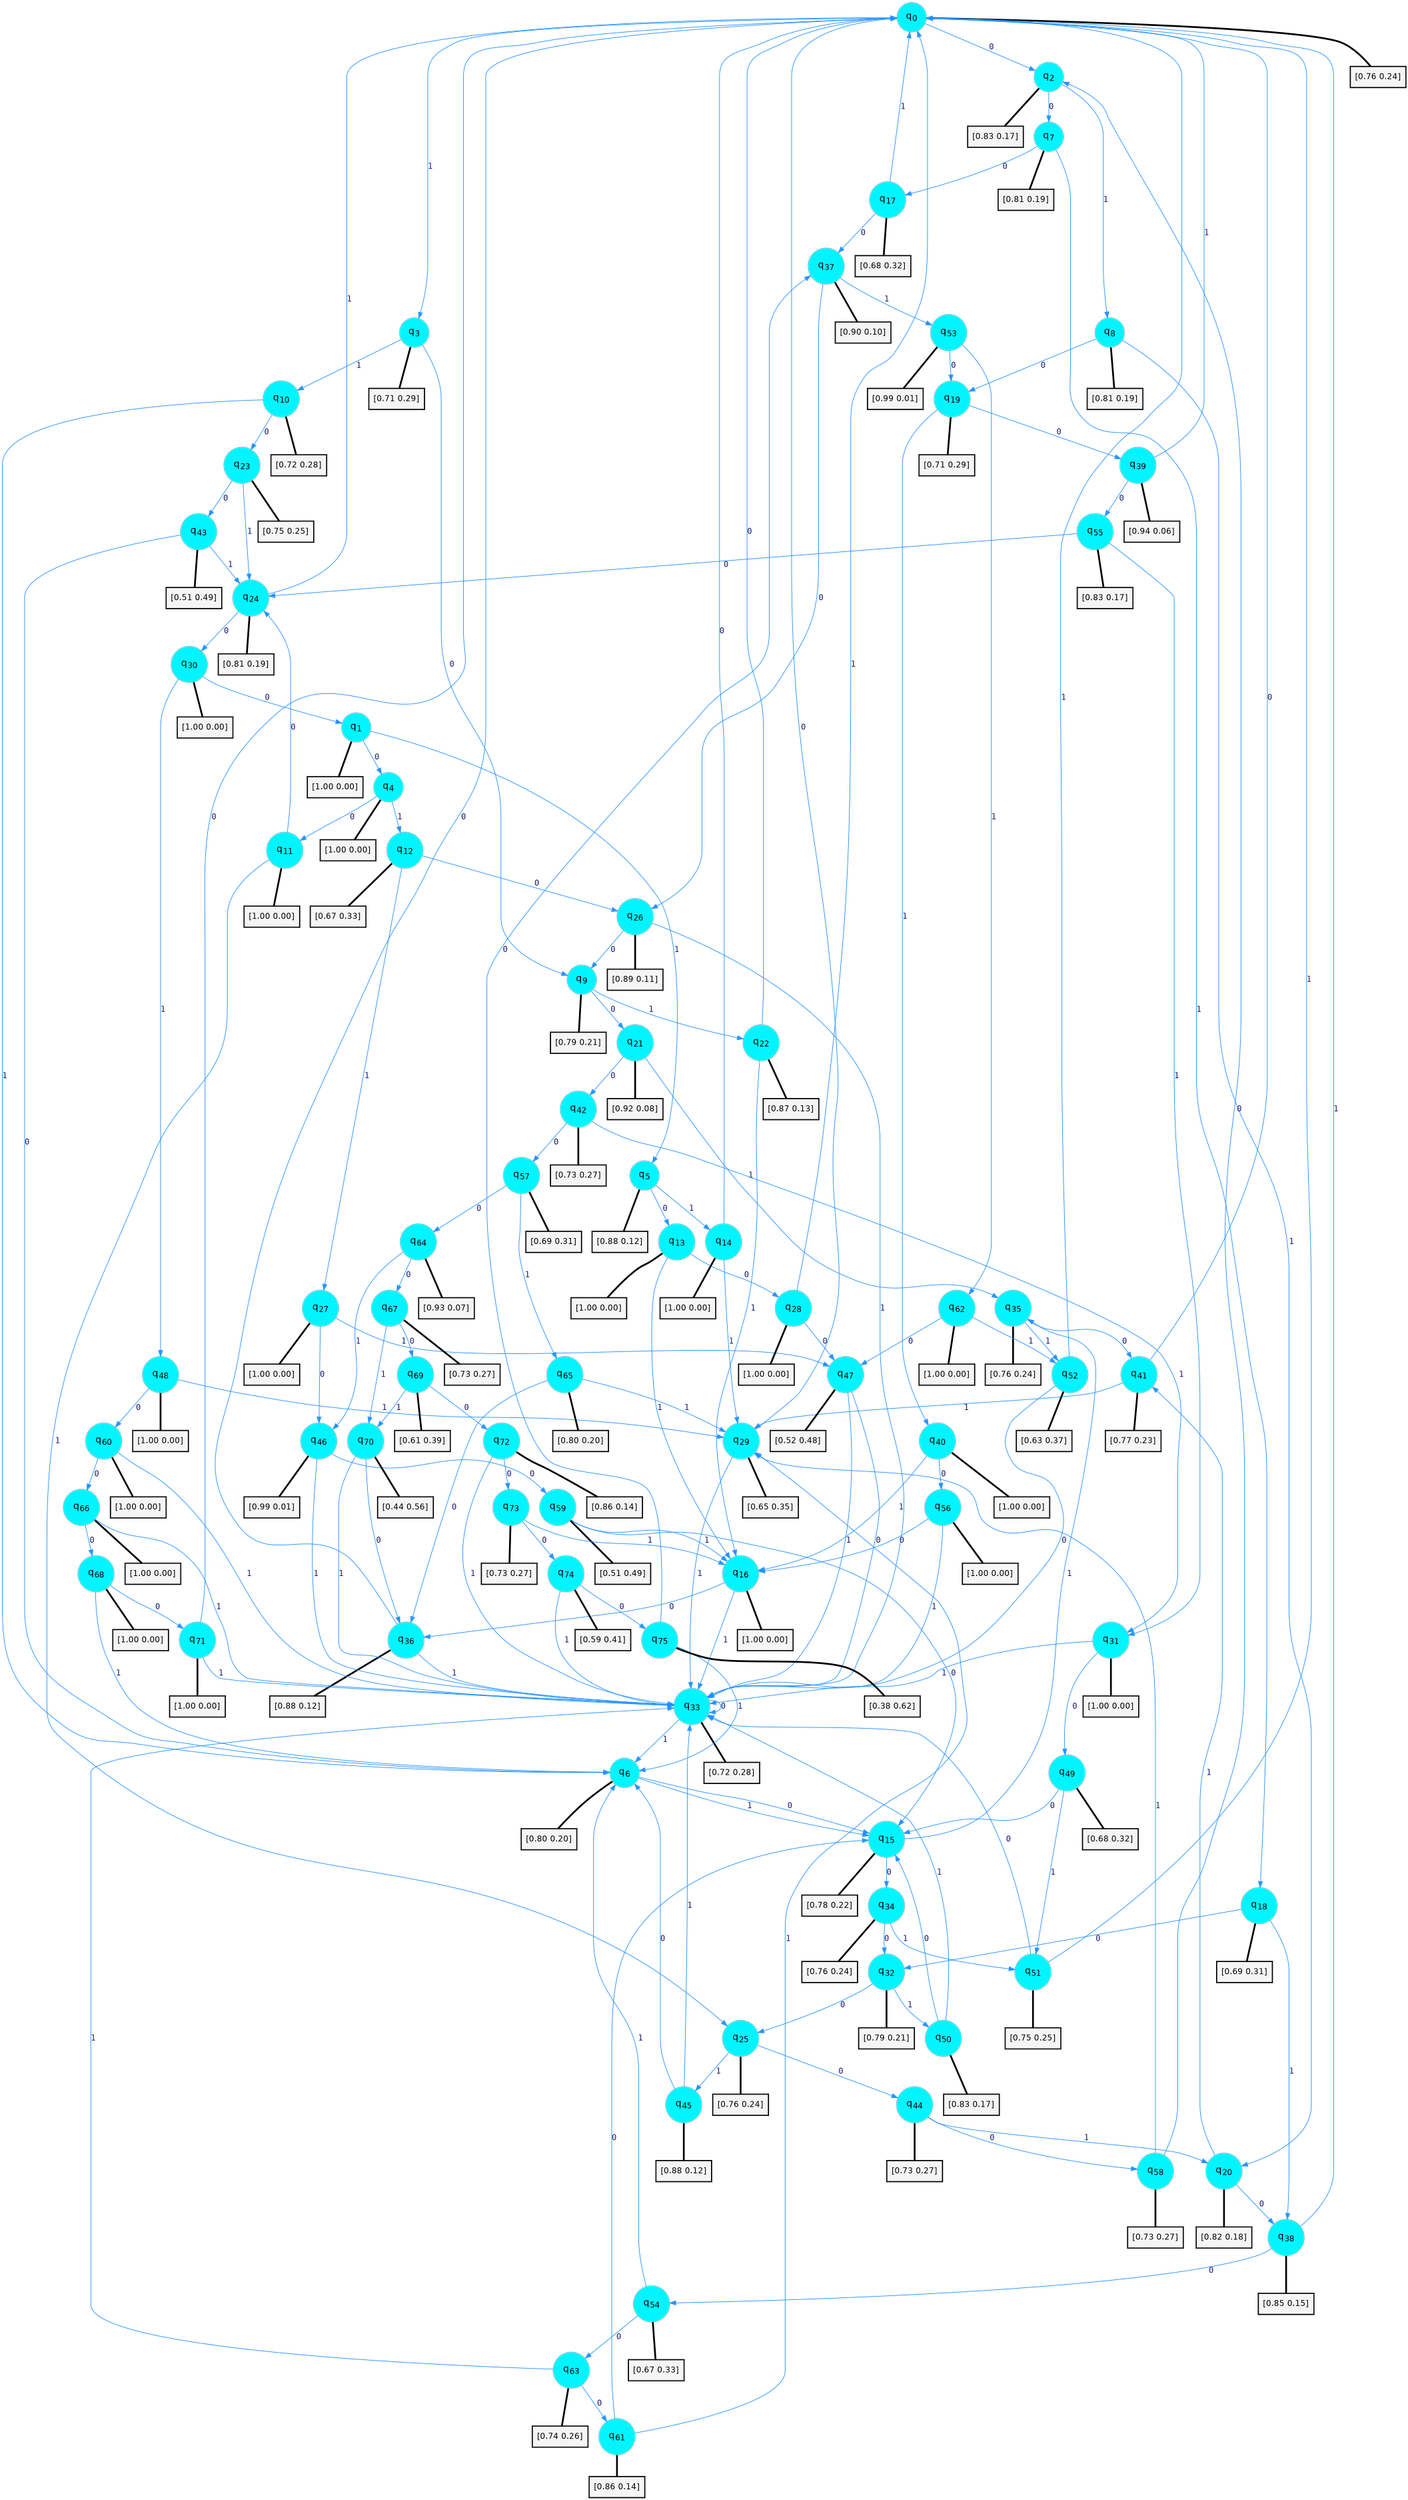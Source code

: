 digraph G {
graph [
bgcolor=transparent, dpi=300, rankdir=TD, size="40,25"];
node [
color=gray, fillcolor=turquoise1, fontcolor=black, fontname=Helvetica, fontsize=16, fontweight=bold, shape=circle, style=filled];
edge [
arrowsize=1, color=dodgerblue1, fontcolor=midnightblue, fontname=courier, fontweight=bold, penwidth=1, style=solid, weight=20];
0[label=<q<SUB>0</SUB>>];
1[label=<q<SUB>1</SUB>>];
2[label=<q<SUB>2</SUB>>];
3[label=<q<SUB>3</SUB>>];
4[label=<q<SUB>4</SUB>>];
5[label=<q<SUB>5</SUB>>];
6[label=<q<SUB>6</SUB>>];
7[label=<q<SUB>7</SUB>>];
8[label=<q<SUB>8</SUB>>];
9[label=<q<SUB>9</SUB>>];
10[label=<q<SUB>10</SUB>>];
11[label=<q<SUB>11</SUB>>];
12[label=<q<SUB>12</SUB>>];
13[label=<q<SUB>13</SUB>>];
14[label=<q<SUB>14</SUB>>];
15[label=<q<SUB>15</SUB>>];
16[label=<q<SUB>16</SUB>>];
17[label=<q<SUB>17</SUB>>];
18[label=<q<SUB>18</SUB>>];
19[label=<q<SUB>19</SUB>>];
20[label=<q<SUB>20</SUB>>];
21[label=<q<SUB>21</SUB>>];
22[label=<q<SUB>22</SUB>>];
23[label=<q<SUB>23</SUB>>];
24[label=<q<SUB>24</SUB>>];
25[label=<q<SUB>25</SUB>>];
26[label=<q<SUB>26</SUB>>];
27[label=<q<SUB>27</SUB>>];
28[label=<q<SUB>28</SUB>>];
29[label=<q<SUB>29</SUB>>];
30[label=<q<SUB>30</SUB>>];
31[label=<q<SUB>31</SUB>>];
32[label=<q<SUB>32</SUB>>];
33[label=<q<SUB>33</SUB>>];
34[label=<q<SUB>34</SUB>>];
35[label=<q<SUB>35</SUB>>];
36[label=<q<SUB>36</SUB>>];
37[label=<q<SUB>37</SUB>>];
38[label=<q<SUB>38</SUB>>];
39[label=<q<SUB>39</SUB>>];
40[label=<q<SUB>40</SUB>>];
41[label=<q<SUB>41</SUB>>];
42[label=<q<SUB>42</SUB>>];
43[label=<q<SUB>43</SUB>>];
44[label=<q<SUB>44</SUB>>];
45[label=<q<SUB>45</SUB>>];
46[label=<q<SUB>46</SUB>>];
47[label=<q<SUB>47</SUB>>];
48[label=<q<SUB>48</SUB>>];
49[label=<q<SUB>49</SUB>>];
50[label=<q<SUB>50</SUB>>];
51[label=<q<SUB>51</SUB>>];
52[label=<q<SUB>52</SUB>>];
53[label=<q<SUB>53</SUB>>];
54[label=<q<SUB>54</SUB>>];
55[label=<q<SUB>55</SUB>>];
56[label=<q<SUB>56</SUB>>];
57[label=<q<SUB>57</SUB>>];
58[label=<q<SUB>58</SUB>>];
59[label=<q<SUB>59</SUB>>];
60[label=<q<SUB>60</SUB>>];
61[label=<q<SUB>61</SUB>>];
62[label=<q<SUB>62</SUB>>];
63[label=<q<SUB>63</SUB>>];
64[label=<q<SUB>64</SUB>>];
65[label=<q<SUB>65</SUB>>];
66[label=<q<SUB>66</SUB>>];
67[label=<q<SUB>67</SUB>>];
68[label=<q<SUB>68</SUB>>];
69[label=<q<SUB>69</SUB>>];
70[label=<q<SUB>70</SUB>>];
71[label=<q<SUB>71</SUB>>];
72[label=<q<SUB>72</SUB>>];
73[label=<q<SUB>73</SUB>>];
74[label=<q<SUB>74</SUB>>];
75[label=<q<SUB>75</SUB>>];
76[label="[0.76 0.24]", shape=box,fontcolor=black, fontname=Helvetica, fontsize=14, penwidth=2, fillcolor=whitesmoke,color=black];
77[label="[1.00 0.00]", shape=box,fontcolor=black, fontname=Helvetica, fontsize=14, penwidth=2, fillcolor=whitesmoke,color=black];
78[label="[0.83 0.17]", shape=box,fontcolor=black, fontname=Helvetica, fontsize=14, penwidth=2, fillcolor=whitesmoke,color=black];
79[label="[0.71 0.29]", shape=box,fontcolor=black, fontname=Helvetica, fontsize=14, penwidth=2, fillcolor=whitesmoke,color=black];
80[label="[1.00 0.00]", shape=box,fontcolor=black, fontname=Helvetica, fontsize=14, penwidth=2, fillcolor=whitesmoke,color=black];
81[label="[0.88 0.12]", shape=box,fontcolor=black, fontname=Helvetica, fontsize=14, penwidth=2, fillcolor=whitesmoke,color=black];
82[label="[0.80 0.20]", shape=box,fontcolor=black, fontname=Helvetica, fontsize=14, penwidth=2, fillcolor=whitesmoke,color=black];
83[label="[0.81 0.19]", shape=box,fontcolor=black, fontname=Helvetica, fontsize=14, penwidth=2, fillcolor=whitesmoke,color=black];
84[label="[0.81 0.19]", shape=box,fontcolor=black, fontname=Helvetica, fontsize=14, penwidth=2, fillcolor=whitesmoke,color=black];
85[label="[0.79 0.21]", shape=box,fontcolor=black, fontname=Helvetica, fontsize=14, penwidth=2, fillcolor=whitesmoke,color=black];
86[label="[0.72 0.28]", shape=box,fontcolor=black, fontname=Helvetica, fontsize=14, penwidth=2, fillcolor=whitesmoke,color=black];
87[label="[1.00 0.00]", shape=box,fontcolor=black, fontname=Helvetica, fontsize=14, penwidth=2, fillcolor=whitesmoke,color=black];
88[label="[0.67 0.33]", shape=box,fontcolor=black, fontname=Helvetica, fontsize=14, penwidth=2, fillcolor=whitesmoke,color=black];
89[label="[1.00 0.00]", shape=box,fontcolor=black, fontname=Helvetica, fontsize=14, penwidth=2, fillcolor=whitesmoke,color=black];
90[label="[1.00 0.00]", shape=box,fontcolor=black, fontname=Helvetica, fontsize=14, penwidth=2, fillcolor=whitesmoke,color=black];
91[label="[0.78 0.22]", shape=box,fontcolor=black, fontname=Helvetica, fontsize=14, penwidth=2, fillcolor=whitesmoke,color=black];
92[label="[1.00 0.00]", shape=box,fontcolor=black, fontname=Helvetica, fontsize=14, penwidth=2, fillcolor=whitesmoke,color=black];
93[label="[0.68 0.32]", shape=box,fontcolor=black, fontname=Helvetica, fontsize=14, penwidth=2, fillcolor=whitesmoke,color=black];
94[label="[0.69 0.31]", shape=box,fontcolor=black, fontname=Helvetica, fontsize=14, penwidth=2, fillcolor=whitesmoke,color=black];
95[label="[0.71 0.29]", shape=box,fontcolor=black, fontname=Helvetica, fontsize=14, penwidth=2, fillcolor=whitesmoke,color=black];
96[label="[0.82 0.18]", shape=box,fontcolor=black, fontname=Helvetica, fontsize=14, penwidth=2, fillcolor=whitesmoke,color=black];
97[label="[0.92 0.08]", shape=box,fontcolor=black, fontname=Helvetica, fontsize=14, penwidth=2, fillcolor=whitesmoke,color=black];
98[label="[0.87 0.13]", shape=box,fontcolor=black, fontname=Helvetica, fontsize=14, penwidth=2, fillcolor=whitesmoke,color=black];
99[label="[0.75 0.25]", shape=box,fontcolor=black, fontname=Helvetica, fontsize=14, penwidth=2, fillcolor=whitesmoke,color=black];
100[label="[0.81 0.19]", shape=box,fontcolor=black, fontname=Helvetica, fontsize=14, penwidth=2, fillcolor=whitesmoke,color=black];
101[label="[0.76 0.24]", shape=box,fontcolor=black, fontname=Helvetica, fontsize=14, penwidth=2, fillcolor=whitesmoke,color=black];
102[label="[0.89 0.11]", shape=box,fontcolor=black, fontname=Helvetica, fontsize=14, penwidth=2, fillcolor=whitesmoke,color=black];
103[label="[1.00 0.00]", shape=box,fontcolor=black, fontname=Helvetica, fontsize=14, penwidth=2, fillcolor=whitesmoke,color=black];
104[label="[1.00 0.00]", shape=box,fontcolor=black, fontname=Helvetica, fontsize=14, penwidth=2, fillcolor=whitesmoke,color=black];
105[label="[0.65 0.35]", shape=box,fontcolor=black, fontname=Helvetica, fontsize=14, penwidth=2, fillcolor=whitesmoke,color=black];
106[label="[1.00 0.00]", shape=box,fontcolor=black, fontname=Helvetica, fontsize=14, penwidth=2, fillcolor=whitesmoke,color=black];
107[label="[1.00 0.00]", shape=box,fontcolor=black, fontname=Helvetica, fontsize=14, penwidth=2, fillcolor=whitesmoke,color=black];
108[label="[0.79 0.21]", shape=box,fontcolor=black, fontname=Helvetica, fontsize=14, penwidth=2, fillcolor=whitesmoke,color=black];
109[label="[0.72 0.28]", shape=box,fontcolor=black, fontname=Helvetica, fontsize=14, penwidth=2, fillcolor=whitesmoke,color=black];
110[label="[0.76 0.24]", shape=box,fontcolor=black, fontname=Helvetica, fontsize=14, penwidth=2, fillcolor=whitesmoke,color=black];
111[label="[0.76 0.24]", shape=box,fontcolor=black, fontname=Helvetica, fontsize=14, penwidth=2, fillcolor=whitesmoke,color=black];
112[label="[0.88 0.12]", shape=box,fontcolor=black, fontname=Helvetica, fontsize=14, penwidth=2, fillcolor=whitesmoke,color=black];
113[label="[0.90 0.10]", shape=box,fontcolor=black, fontname=Helvetica, fontsize=14, penwidth=2, fillcolor=whitesmoke,color=black];
114[label="[0.85 0.15]", shape=box,fontcolor=black, fontname=Helvetica, fontsize=14, penwidth=2, fillcolor=whitesmoke,color=black];
115[label="[0.94 0.06]", shape=box,fontcolor=black, fontname=Helvetica, fontsize=14, penwidth=2, fillcolor=whitesmoke,color=black];
116[label="[1.00 0.00]", shape=box,fontcolor=black, fontname=Helvetica, fontsize=14, penwidth=2, fillcolor=whitesmoke,color=black];
117[label="[0.77 0.23]", shape=box,fontcolor=black, fontname=Helvetica, fontsize=14, penwidth=2, fillcolor=whitesmoke,color=black];
118[label="[0.73 0.27]", shape=box,fontcolor=black, fontname=Helvetica, fontsize=14, penwidth=2, fillcolor=whitesmoke,color=black];
119[label="[0.51 0.49]", shape=box,fontcolor=black, fontname=Helvetica, fontsize=14, penwidth=2, fillcolor=whitesmoke,color=black];
120[label="[0.73 0.27]", shape=box,fontcolor=black, fontname=Helvetica, fontsize=14, penwidth=2, fillcolor=whitesmoke,color=black];
121[label="[0.88 0.12]", shape=box,fontcolor=black, fontname=Helvetica, fontsize=14, penwidth=2, fillcolor=whitesmoke,color=black];
122[label="[0.99 0.01]", shape=box,fontcolor=black, fontname=Helvetica, fontsize=14, penwidth=2, fillcolor=whitesmoke,color=black];
123[label="[0.52 0.48]", shape=box,fontcolor=black, fontname=Helvetica, fontsize=14, penwidth=2, fillcolor=whitesmoke,color=black];
124[label="[1.00 0.00]", shape=box,fontcolor=black, fontname=Helvetica, fontsize=14, penwidth=2, fillcolor=whitesmoke,color=black];
125[label="[0.68 0.32]", shape=box,fontcolor=black, fontname=Helvetica, fontsize=14, penwidth=2, fillcolor=whitesmoke,color=black];
126[label="[0.83 0.17]", shape=box,fontcolor=black, fontname=Helvetica, fontsize=14, penwidth=2, fillcolor=whitesmoke,color=black];
127[label="[0.75 0.25]", shape=box,fontcolor=black, fontname=Helvetica, fontsize=14, penwidth=2, fillcolor=whitesmoke,color=black];
128[label="[0.63 0.37]", shape=box,fontcolor=black, fontname=Helvetica, fontsize=14, penwidth=2, fillcolor=whitesmoke,color=black];
129[label="[0.99 0.01]", shape=box,fontcolor=black, fontname=Helvetica, fontsize=14, penwidth=2, fillcolor=whitesmoke,color=black];
130[label="[0.67 0.33]", shape=box,fontcolor=black, fontname=Helvetica, fontsize=14, penwidth=2, fillcolor=whitesmoke,color=black];
131[label="[0.83 0.17]", shape=box,fontcolor=black, fontname=Helvetica, fontsize=14, penwidth=2, fillcolor=whitesmoke,color=black];
132[label="[1.00 0.00]", shape=box,fontcolor=black, fontname=Helvetica, fontsize=14, penwidth=2, fillcolor=whitesmoke,color=black];
133[label="[0.69 0.31]", shape=box,fontcolor=black, fontname=Helvetica, fontsize=14, penwidth=2, fillcolor=whitesmoke,color=black];
134[label="[0.73 0.27]", shape=box,fontcolor=black, fontname=Helvetica, fontsize=14, penwidth=2, fillcolor=whitesmoke,color=black];
135[label="[0.51 0.49]", shape=box,fontcolor=black, fontname=Helvetica, fontsize=14, penwidth=2, fillcolor=whitesmoke,color=black];
136[label="[1.00 0.00]", shape=box,fontcolor=black, fontname=Helvetica, fontsize=14, penwidth=2, fillcolor=whitesmoke,color=black];
137[label="[0.86 0.14]", shape=box,fontcolor=black, fontname=Helvetica, fontsize=14, penwidth=2, fillcolor=whitesmoke,color=black];
138[label="[1.00 0.00]", shape=box,fontcolor=black, fontname=Helvetica, fontsize=14, penwidth=2, fillcolor=whitesmoke,color=black];
139[label="[0.74 0.26]", shape=box,fontcolor=black, fontname=Helvetica, fontsize=14, penwidth=2, fillcolor=whitesmoke,color=black];
140[label="[0.93 0.07]", shape=box,fontcolor=black, fontname=Helvetica, fontsize=14, penwidth=2, fillcolor=whitesmoke,color=black];
141[label="[0.80 0.20]", shape=box,fontcolor=black, fontname=Helvetica, fontsize=14, penwidth=2, fillcolor=whitesmoke,color=black];
142[label="[1.00 0.00]", shape=box,fontcolor=black, fontname=Helvetica, fontsize=14, penwidth=2, fillcolor=whitesmoke,color=black];
143[label="[0.73 0.27]", shape=box,fontcolor=black, fontname=Helvetica, fontsize=14, penwidth=2, fillcolor=whitesmoke,color=black];
144[label="[1.00 0.00]", shape=box,fontcolor=black, fontname=Helvetica, fontsize=14, penwidth=2, fillcolor=whitesmoke,color=black];
145[label="[0.61 0.39]", shape=box,fontcolor=black, fontname=Helvetica, fontsize=14, penwidth=2, fillcolor=whitesmoke,color=black];
146[label="[0.44 0.56]", shape=box,fontcolor=black, fontname=Helvetica, fontsize=14, penwidth=2, fillcolor=whitesmoke,color=black];
147[label="[1.00 0.00]", shape=box,fontcolor=black, fontname=Helvetica, fontsize=14, penwidth=2, fillcolor=whitesmoke,color=black];
148[label="[0.86 0.14]", shape=box,fontcolor=black, fontname=Helvetica, fontsize=14, penwidth=2, fillcolor=whitesmoke,color=black];
149[label="[0.73 0.27]", shape=box,fontcolor=black, fontname=Helvetica, fontsize=14, penwidth=2, fillcolor=whitesmoke,color=black];
150[label="[0.59 0.41]", shape=box,fontcolor=black, fontname=Helvetica, fontsize=14, penwidth=2, fillcolor=whitesmoke,color=black];
151[label="[0.38 0.62]", shape=box,fontcolor=black, fontname=Helvetica, fontsize=14, penwidth=2, fillcolor=whitesmoke,color=black];
0->2 [label=0];
0->3 [label=1];
0->76 [arrowhead=none, penwidth=3,color=black];
1->4 [label=0];
1->5 [label=1];
1->77 [arrowhead=none, penwidth=3,color=black];
2->7 [label=0];
2->8 [label=1];
2->78 [arrowhead=none, penwidth=3,color=black];
3->9 [label=0];
3->10 [label=1];
3->79 [arrowhead=none, penwidth=3,color=black];
4->11 [label=0];
4->12 [label=1];
4->80 [arrowhead=none, penwidth=3,color=black];
5->13 [label=0];
5->14 [label=1];
5->81 [arrowhead=none, penwidth=3,color=black];
6->15 [label=0];
6->15 [label=1];
6->82 [arrowhead=none, penwidth=3,color=black];
7->17 [label=0];
7->18 [label=1];
7->83 [arrowhead=none, penwidth=3,color=black];
8->19 [label=0];
8->20 [label=1];
8->84 [arrowhead=none, penwidth=3,color=black];
9->21 [label=0];
9->22 [label=1];
9->85 [arrowhead=none, penwidth=3,color=black];
10->23 [label=0];
10->6 [label=1];
10->86 [arrowhead=none, penwidth=3,color=black];
11->24 [label=0];
11->25 [label=1];
11->87 [arrowhead=none, penwidth=3,color=black];
12->26 [label=0];
12->27 [label=1];
12->88 [arrowhead=none, penwidth=3,color=black];
13->28 [label=0];
13->16 [label=1];
13->89 [arrowhead=none, penwidth=3,color=black];
14->0 [label=0];
14->29 [label=1];
14->90 [arrowhead=none, penwidth=3,color=black];
15->34 [label=0];
15->35 [label=1];
15->91 [arrowhead=none, penwidth=3,color=black];
16->36 [label=0];
16->33 [label=1];
16->92 [arrowhead=none, penwidth=3,color=black];
17->37 [label=0];
17->0 [label=1];
17->93 [arrowhead=none, penwidth=3,color=black];
18->32 [label=0];
18->38 [label=1];
18->94 [arrowhead=none, penwidth=3,color=black];
19->39 [label=0];
19->40 [label=1];
19->95 [arrowhead=none, penwidth=3,color=black];
20->38 [label=0];
20->41 [label=1];
20->96 [arrowhead=none, penwidth=3,color=black];
21->42 [label=0];
21->35 [label=1];
21->97 [arrowhead=none, penwidth=3,color=black];
22->0 [label=0];
22->16 [label=1];
22->98 [arrowhead=none, penwidth=3,color=black];
23->43 [label=0];
23->24 [label=1];
23->99 [arrowhead=none, penwidth=3,color=black];
24->30 [label=0];
24->0 [label=1];
24->100 [arrowhead=none, penwidth=3,color=black];
25->44 [label=0];
25->45 [label=1];
25->101 [arrowhead=none, penwidth=3,color=black];
26->9 [label=0];
26->33 [label=1];
26->102 [arrowhead=none, penwidth=3,color=black];
27->46 [label=0];
27->47 [label=1];
27->103 [arrowhead=none, penwidth=3,color=black];
28->47 [label=0];
28->0 [label=1];
28->104 [arrowhead=none, penwidth=3,color=black];
29->0 [label=0];
29->33 [label=1];
29->105 [arrowhead=none, penwidth=3,color=black];
30->1 [label=0];
30->48 [label=1];
30->106 [arrowhead=none, penwidth=3,color=black];
31->49 [label=0];
31->33 [label=1];
31->107 [arrowhead=none, penwidth=3,color=black];
32->25 [label=0];
32->50 [label=1];
32->108 [arrowhead=none, penwidth=3,color=black];
33->33 [label=0];
33->6 [label=1];
33->109 [arrowhead=none, penwidth=3,color=black];
34->32 [label=0];
34->51 [label=1];
34->110 [arrowhead=none, penwidth=3,color=black];
35->41 [label=0];
35->52 [label=1];
35->111 [arrowhead=none, penwidth=3,color=black];
36->0 [label=0];
36->33 [label=1];
36->112 [arrowhead=none, penwidth=3,color=black];
37->26 [label=0];
37->53 [label=1];
37->113 [arrowhead=none, penwidth=3,color=black];
38->54 [label=0];
38->0 [label=1];
38->114 [arrowhead=none, penwidth=3,color=black];
39->55 [label=0];
39->0 [label=1];
39->115 [arrowhead=none, penwidth=3,color=black];
40->56 [label=0];
40->16 [label=1];
40->116 [arrowhead=none, penwidth=3,color=black];
41->0 [label=0];
41->29 [label=1];
41->117 [arrowhead=none, penwidth=3,color=black];
42->57 [label=0];
42->31 [label=1];
42->118 [arrowhead=none, penwidth=3,color=black];
43->6 [label=0];
43->24 [label=1];
43->119 [arrowhead=none, penwidth=3,color=black];
44->58 [label=0];
44->20 [label=1];
44->120 [arrowhead=none, penwidth=3,color=black];
45->6 [label=0];
45->33 [label=1];
45->121 [arrowhead=none, penwidth=3,color=black];
46->59 [label=0];
46->33 [label=1];
46->122 [arrowhead=none, penwidth=3,color=black];
47->33 [label=0];
47->33 [label=1];
47->123 [arrowhead=none, penwidth=3,color=black];
48->60 [label=0];
48->29 [label=1];
48->124 [arrowhead=none, penwidth=3,color=black];
49->15 [label=0];
49->51 [label=1];
49->125 [arrowhead=none, penwidth=3,color=black];
50->15 [label=0];
50->33 [label=1];
50->126 [arrowhead=none, penwidth=3,color=black];
51->33 [label=0];
51->0 [label=1];
51->127 [arrowhead=none, penwidth=3,color=black];
52->33 [label=0];
52->0 [label=1];
52->128 [arrowhead=none, penwidth=3,color=black];
53->19 [label=0];
53->62 [label=1];
53->129 [arrowhead=none, penwidth=3,color=black];
54->63 [label=0];
54->6 [label=1];
54->130 [arrowhead=none, penwidth=3,color=black];
55->24 [label=0];
55->31 [label=1];
55->131 [arrowhead=none, penwidth=3,color=black];
56->16 [label=0];
56->33 [label=1];
56->132 [arrowhead=none, penwidth=3,color=black];
57->64 [label=0];
57->65 [label=1];
57->133 [arrowhead=none, penwidth=3,color=black];
58->2 [label=0];
58->29 [label=1];
58->134 [arrowhead=none, penwidth=3,color=black];
59->15 [label=0];
59->16 [label=1];
59->135 [arrowhead=none, penwidth=3,color=black];
60->66 [label=0];
60->33 [label=1];
60->136 [arrowhead=none, penwidth=3,color=black];
61->15 [label=0];
61->29 [label=1];
61->137 [arrowhead=none, penwidth=3,color=black];
62->47 [label=0];
62->52 [label=1];
62->138 [arrowhead=none, penwidth=3,color=black];
63->61 [label=0];
63->33 [label=1];
63->139 [arrowhead=none, penwidth=3,color=black];
64->67 [label=0];
64->46 [label=1];
64->140 [arrowhead=none, penwidth=3,color=black];
65->36 [label=0];
65->29 [label=1];
65->141 [arrowhead=none, penwidth=3,color=black];
66->68 [label=0];
66->33 [label=1];
66->142 [arrowhead=none, penwidth=3,color=black];
67->69 [label=0];
67->70 [label=1];
67->143 [arrowhead=none, penwidth=3,color=black];
68->71 [label=0];
68->6 [label=1];
68->144 [arrowhead=none, penwidth=3,color=black];
69->72 [label=0];
69->70 [label=1];
69->145 [arrowhead=none, penwidth=3,color=black];
70->36 [label=0];
70->33 [label=1];
70->146 [arrowhead=none, penwidth=3,color=black];
71->0 [label=0];
71->33 [label=1];
71->147 [arrowhead=none, penwidth=3,color=black];
72->73 [label=0];
72->33 [label=1];
72->148 [arrowhead=none, penwidth=3,color=black];
73->74 [label=0];
73->16 [label=1];
73->149 [arrowhead=none, penwidth=3,color=black];
74->75 [label=0];
74->33 [label=1];
74->150 [arrowhead=none, penwidth=3,color=black];
75->37 [label=0];
75->6 [label=1];
75->151 [arrowhead=none, penwidth=3,color=black];
}
